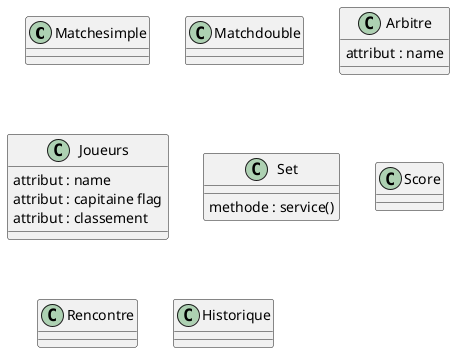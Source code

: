 @startuml "Enfer"
class Matchesimple{

}
class Matchdouble{

}

class Arbitre{
    attribut : name
}

class Joueurs{
    attribut : name
    attribut : capitaine flag
    attribut : classement
}

class Set{
    methode : service()
}

class Score{

}

class Rencontre{

}
class Historique{

}


@enduml